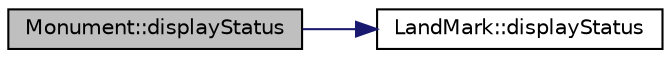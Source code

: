 digraph "Monument::displayStatus"
{
 // LATEX_PDF_SIZE
  edge [fontname="Helvetica",fontsize="10",labelfontname="Helvetica",labelfontsize="10"];
  node [fontname="Helvetica",fontsize="10",shape=record];
  rankdir="LR";
  Node1 [label="Monument::displayStatus",height=0.2,width=0.4,color="black", fillcolor="grey75", style="filled", fontcolor="black",tooltip="Displays the status of the Monument, including its type, capacity, price, and utilities."];
  Node1 -> Node2 [color="midnightblue",fontsize="10",style="solid",fontname="Helvetica"];
  Node2 [label="LandMark::displayStatus",height=0.2,width=0.4,color="black", fillcolor="white", style="filled",URL="$classLandMark.html#a8a6bc2e43611b75aa62769f196babc30",tooltip="Displays the status of the landmark."];
}
